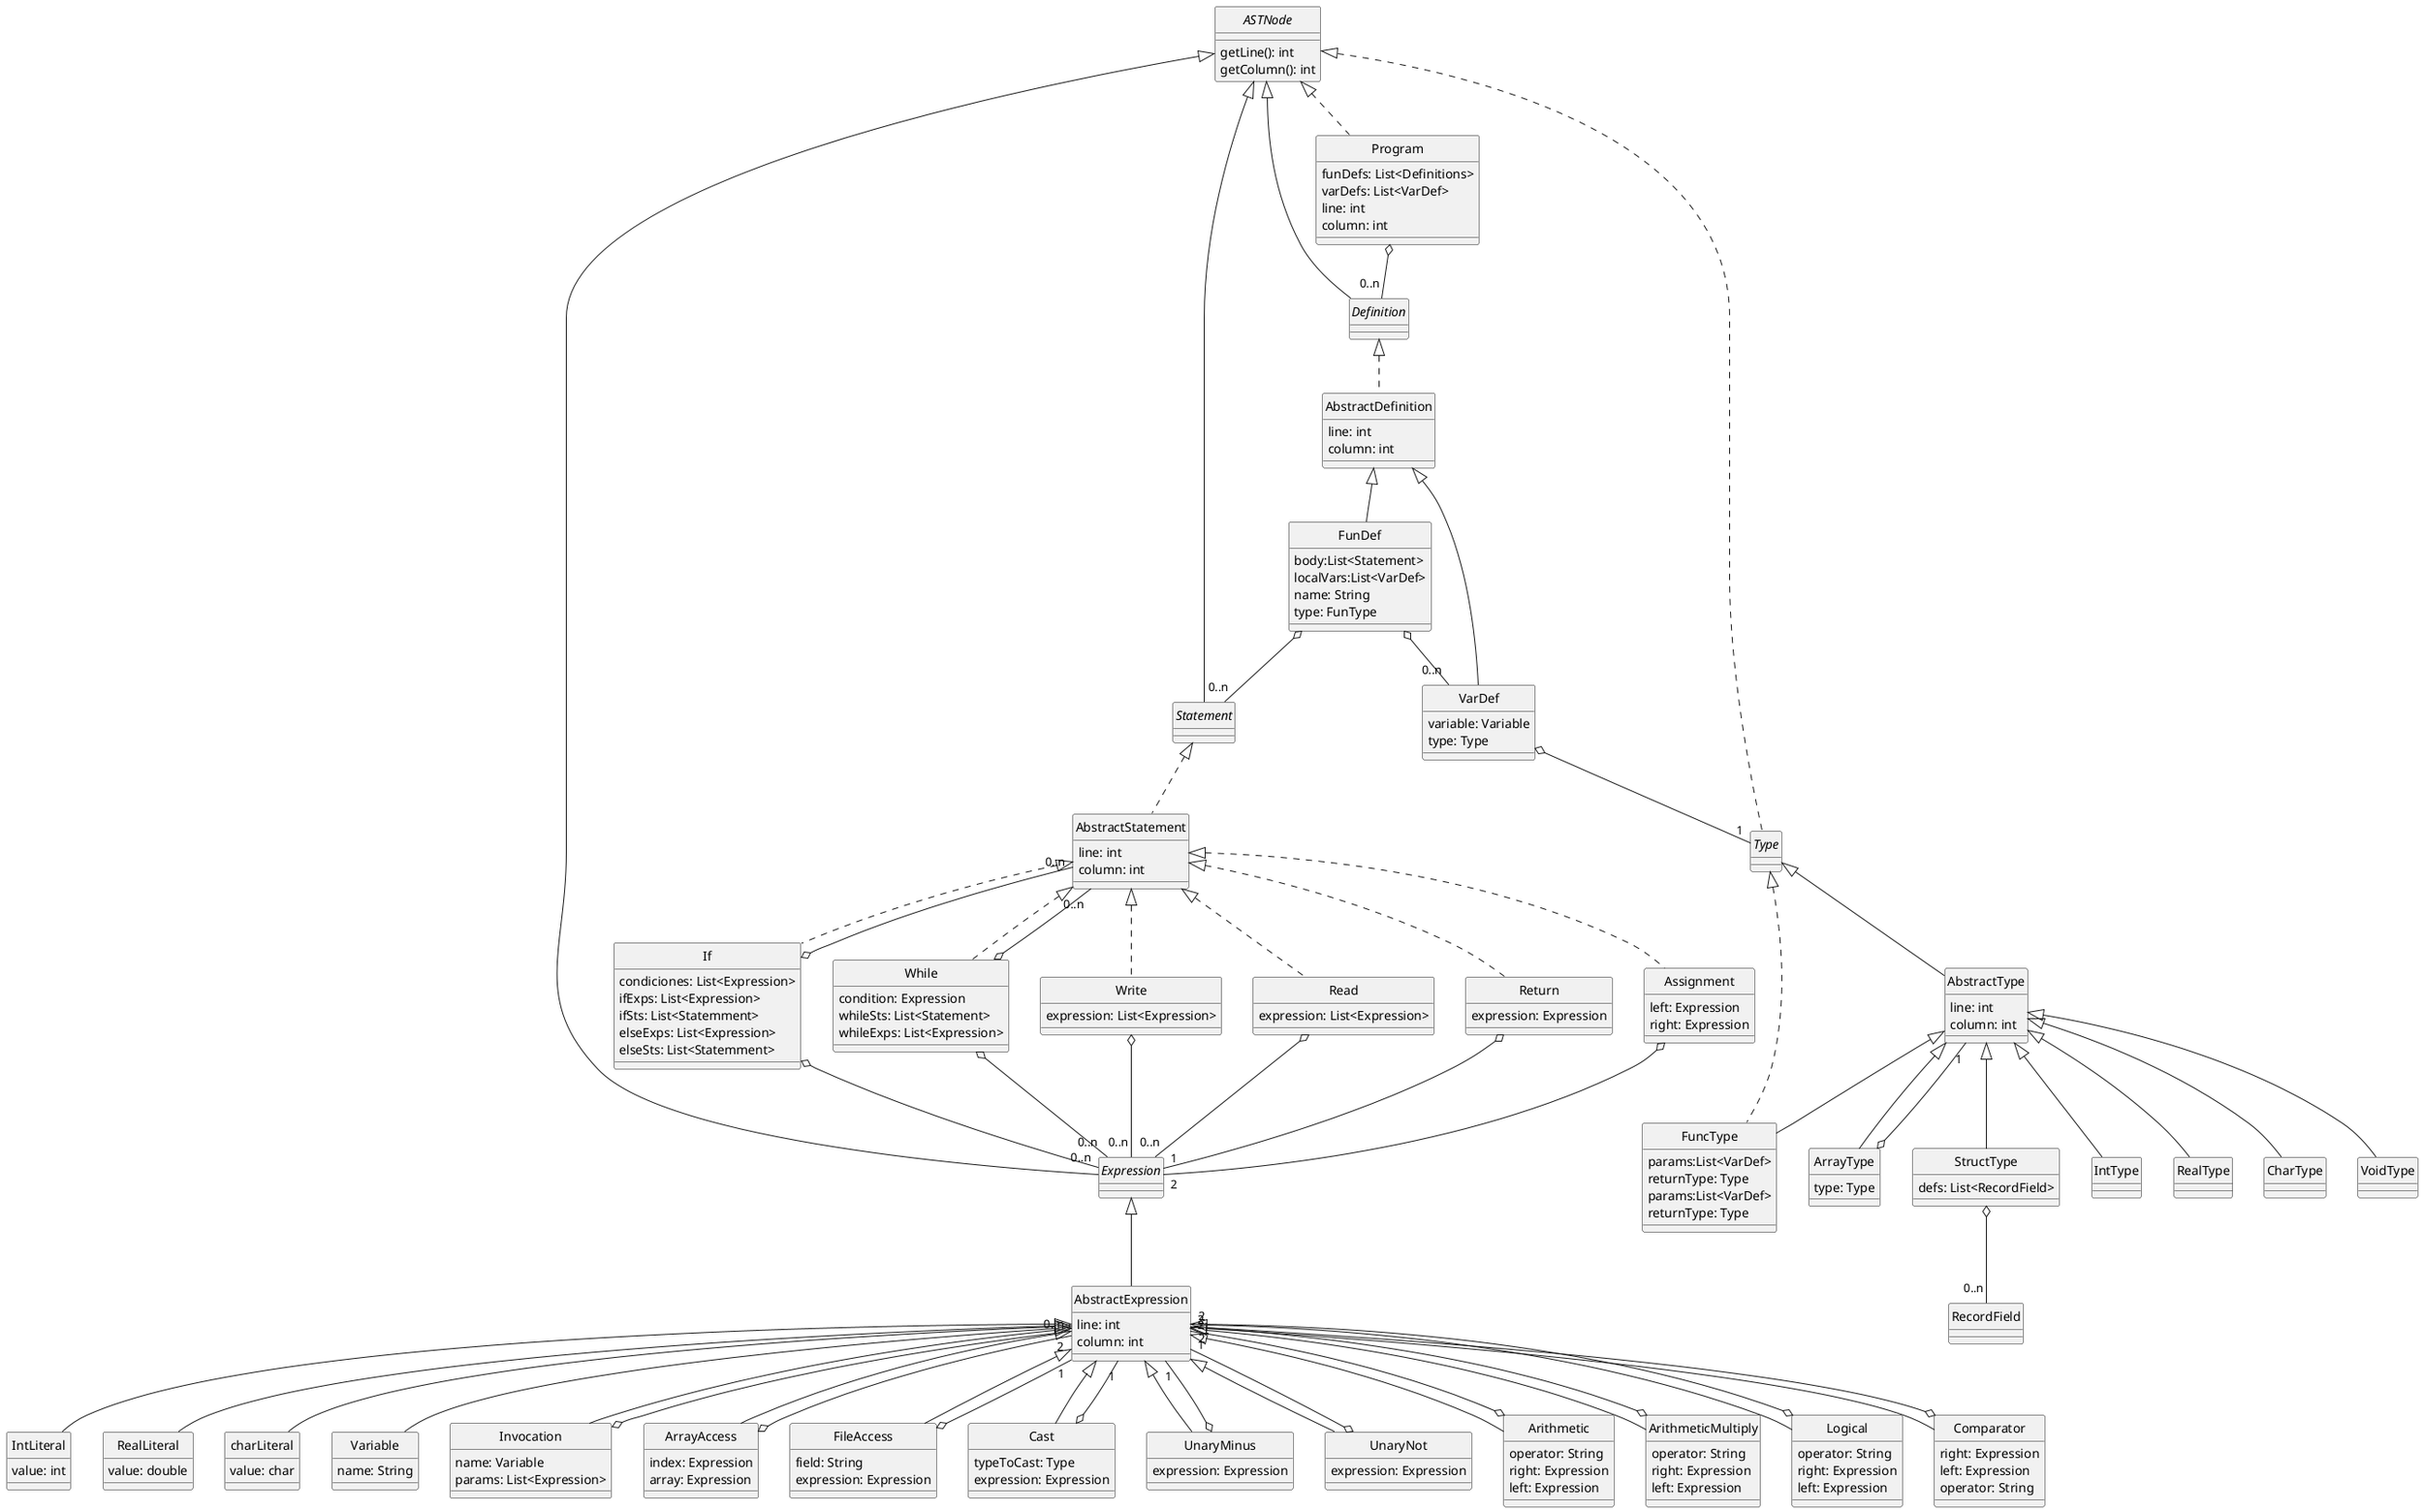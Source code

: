 @startuml Expressions
skinparam style strictuml
skinparam monochrome true


interface ASTNode {
    getLine(): int
    getColumn(): int
}



interface Expression

class AbstractExpression {
    line: int
    column: int
}

Expression <|-- AbstractExpression
ASTNode <|--  Expression

class IntLiteral {
    value: int
}

class RealLiteral {
    value: double
}

class charLiteral {
    value: char
}

class Variable {
    name: String
}

class Invocation {
    name: Variable
    params: List<Expression>
}

class ArrayAccess {
    index: Expression
    array: Expression

}




class FileAccess {
    field: String
    expression: Expression
}



class Cast{
    typeToCast: Type
    expression: Expression
}

class UnaryMinus {
    expression: Expression
}

class UnaryNot {
    expression: Expression
}

class Arithmetic {
    operator: String
    right: Expression
    left: Expression
}

class ArithmeticMultiply {
    operator: String
    right: Expression
    left: Expression
}

class Logical {
    operator: String
    right: Expression
    left: Expression

}

class Comparator {
    right: Expression
    left: Expression
    operator: String
}


Invocation o-- "0..n" AbstractExpression
ArrayAccess o-- "2" AbstractExpression
FileAccess o-- "1" AbstractExpression
Cast o-- "1" AbstractExpression
UnaryMinus o-- "1" AbstractExpression
UnaryNot o-- "1" AbstractExpression
Arithmetic o-- "2" AbstractExpression
ArithmeticMultiply o-- "2" AbstractExpression
Logical o-- "2" AbstractExpression
Comparator o-- "2" AbstractExpression

AbstractExpression <|-- Invocation



AbstractExpression <|-- IntLiteral
AbstractExpression <|-- RealLiteral
AbstractExpression <|-- charLiteral
AbstractExpression <|-- Variable
AbstractExpression <|-- Cast
AbstractExpression <|-- UnaryMinus
AbstractExpression <|-- UnaryNot

AbstractExpression <|-- FileAccess
AbstractExpression <|-- Arithmetic
AbstractExpression <|-- Logical

AbstractExpression <|-- Comparator

AbstractExpression <|-- ArrayAccess
AbstractExpression <|-- ArithmeticMultiply






class AbstractDefinition {
    line: int
    column: int
}


interface Statement
interface Definition

Definition <|.. AbstractDefinition

class VarDef {
    variable: Variable
    type: Type
}

class FunDef {
    body:List<Statement>
    localVars:List<VarDef>
    name: String
    type: FunType
}

class FuncType {
    params:List<VarDef>
    returnType: Type
}


FunDef o-- "0..n" Statement
Type <|.. FuncType

interface Type



class Program {
    funDefs: List<Definitions>
    varDefs: List<VarDef>
    line: int
    column: int
}

ASTNode <|.. Program
Program  o-- "0..n" Definition
ASTNode <|-- Definition

AbstractDefinition <|-- VarDef
AbstractDefinition <|-- FunDef
FunDef o-- "0..n" VarDef
VarDef o-- "1" Type







interface Statement

class Write {
    expression: List<Expression>
}

class Read {
    expression: List<Expression>
}

class If {
     condiciones: List<Expression>
        ifExps: List<Expression>
        ifSts: List<Statemment>
        elseExps: List<Expression>
        elseSts: List<Statemment>
}

class Return {
    expression: Expression
}

class While {
    condition: Expression
    whileSts: List<Statement>
    whileExps: List<Expression>
}

class AbstractStatement {
    line: int
    column: int
}

class Assignment {
    left: Expression
    right: Expression
}


Statement <|.. AbstractStatement


ASTNode <|-- Statement
AbstractStatement <|.. If
AbstractStatement <|.. Write
AbstractStatement <|.. Return
AbstractStatement <|.. While
AbstractStatement <|.. Read


If o-- "0..n" Expression
If o-- "0..n" AbstractStatement

While o-- "0..n" Expression
While o-- "0..n" AbstractStatement

Write o-- "0..n" Expression
Read o-- "0..n" Expression

Return o-- "1" Expression


AbstractStatement <|.. Assignment
Assignment o-- "2" Expression




interface Type

class AbstractType {
    line: int
    column: int
}

ASTNode <|.. Type

ArrayType o-- "1" AbstractType
StructType o-- "0..n" RecordField

class ArrayType {
    type: Type
}
class StructType {
    defs: List<RecordField>
}

class IntType
class RealType
class CharType
class VoidType
class FuncType {
    params:List<VarDef>
    returnType: Type
}

Type <|-- AbstractType

AbstractType <|-- ArrayType
AbstractType <|-- StructType
AbstractType <|-- FuncType

AbstractType <|-- IntType
AbstractType <|-- RealType
AbstractType <|-- CharType
AbstractType <|-- VoidType


@enduml
